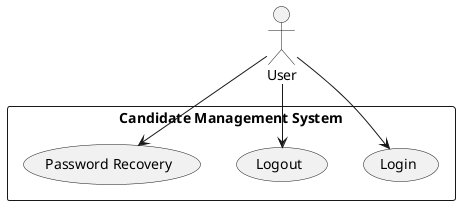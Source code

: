 @startuml CandidateManagementSystem
actor User

rectangle "Candidate Management System" {
  usecase "Login" as UC1
  usecase "Logout" as UC2
  usecase "Password Recovery" as UC3
}

User --> UC1
User --> UC2
User --> UC3
@enduml
